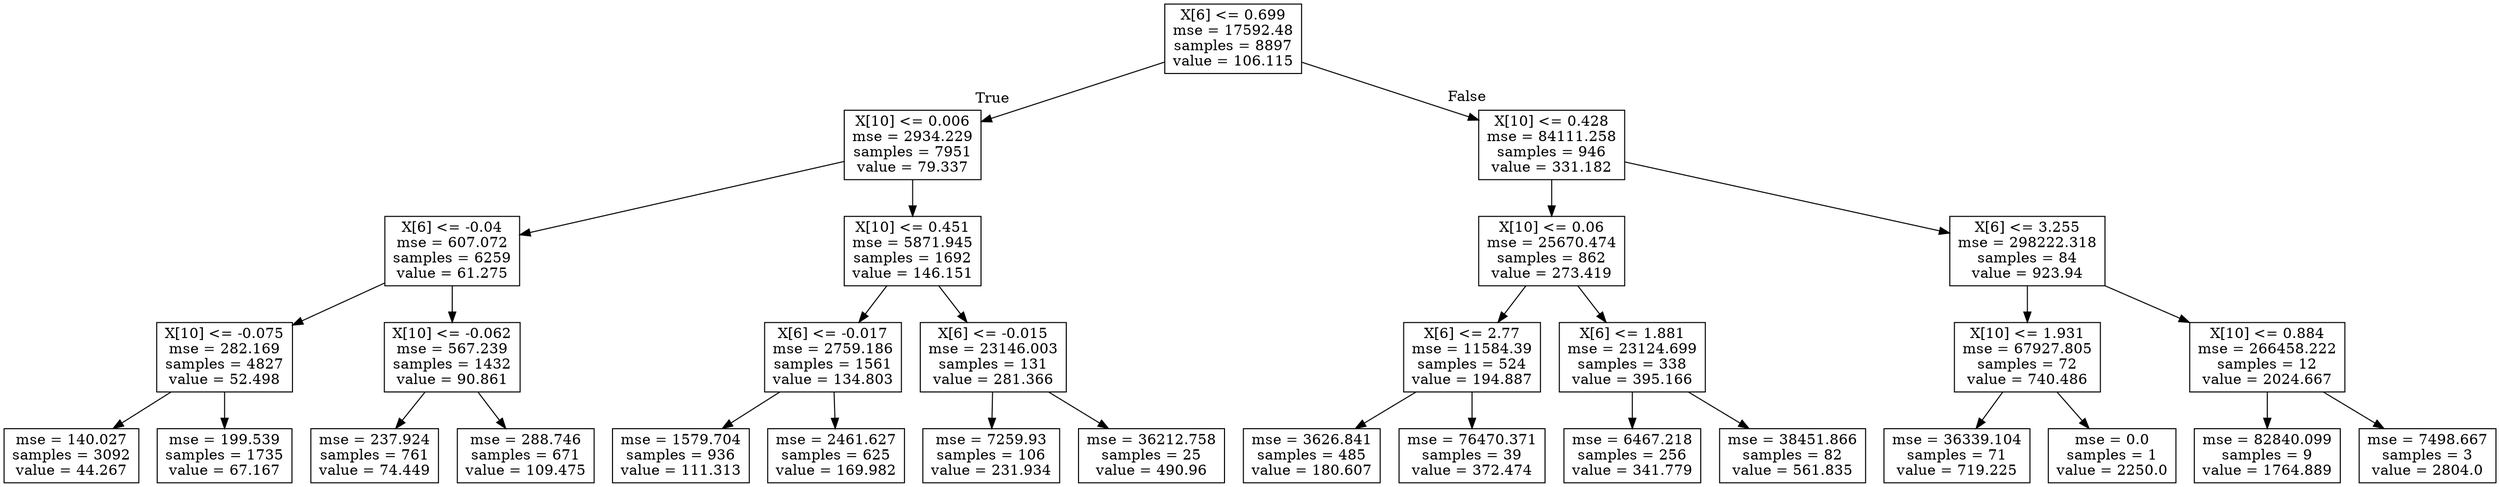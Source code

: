 digraph Tree {
node [shape=box] ;
0 [label="X[6] <= 0.699\nmse = 17592.48\nsamples = 8897\nvalue = 106.115"] ;
1 [label="X[10] <= 0.006\nmse = 2934.229\nsamples = 7951\nvalue = 79.337"] ;
0 -> 1 [labeldistance=2.5, labelangle=45, headlabel="True"] ;
2 [label="X[6] <= -0.04\nmse = 607.072\nsamples = 6259\nvalue = 61.275"] ;
1 -> 2 ;
3 [label="X[10] <= -0.075\nmse = 282.169\nsamples = 4827\nvalue = 52.498"] ;
2 -> 3 ;
4 [label="mse = 140.027\nsamples = 3092\nvalue = 44.267"] ;
3 -> 4 ;
5 [label="mse = 199.539\nsamples = 1735\nvalue = 67.167"] ;
3 -> 5 ;
6 [label="X[10] <= -0.062\nmse = 567.239\nsamples = 1432\nvalue = 90.861"] ;
2 -> 6 ;
7 [label="mse = 237.924\nsamples = 761\nvalue = 74.449"] ;
6 -> 7 ;
8 [label="mse = 288.746\nsamples = 671\nvalue = 109.475"] ;
6 -> 8 ;
9 [label="X[10] <= 0.451\nmse = 5871.945\nsamples = 1692\nvalue = 146.151"] ;
1 -> 9 ;
10 [label="X[6] <= -0.017\nmse = 2759.186\nsamples = 1561\nvalue = 134.803"] ;
9 -> 10 ;
11 [label="mse = 1579.704\nsamples = 936\nvalue = 111.313"] ;
10 -> 11 ;
12 [label="mse = 2461.627\nsamples = 625\nvalue = 169.982"] ;
10 -> 12 ;
13 [label="X[6] <= -0.015\nmse = 23146.003\nsamples = 131\nvalue = 281.366"] ;
9 -> 13 ;
14 [label="mse = 7259.93\nsamples = 106\nvalue = 231.934"] ;
13 -> 14 ;
15 [label="mse = 36212.758\nsamples = 25\nvalue = 490.96"] ;
13 -> 15 ;
16 [label="X[10] <= 0.428\nmse = 84111.258\nsamples = 946\nvalue = 331.182"] ;
0 -> 16 [labeldistance=2.5, labelangle=-45, headlabel="False"] ;
17 [label="X[10] <= 0.06\nmse = 25670.474\nsamples = 862\nvalue = 273.419"] ;
16 -> 17 ;
18 [label="X[6] <= 2.77\nmse = 11584.39\nsamples = 524\nvalue = 194.887"] ;
17 -> 18 ;
19 [label="mse = 3626.841\nsamples = 485\nvalue = 180.607"] ;
18 -> 19 ;
20 [label="mse = 76470.371\nsamples = 39\nvalue = 372.474"] ;
18 -> 20 ;
21 [label="X[6] <= 1.881\nmse = 23124.699\nsamples = 338\nvalue = 395.166"] ;
17 -> 21 ;
22 [label="mse = 6467.218\nsamples = 256\nvalue = 341.779"] ;
21 -> 22 ;
23 [label="mse = 38451.866\nsamples = 82\nvalue = 561.835"] ;
21 -> 23 ;
24 [label="X[6] <= 3.255\nmse = 298222.318\nsamples = 84\nvalue = 923.94"] ;
16 -> 24 ;
25 [label="X[10] <= 1.931\nmse = 67927.805\nsamples = 72\nvalue = 740.486"] ;
24 -> 25 ;
26 [label="mse = 36339.104\nsamples = 71\nvalue = 719.225"] ;
25 -> 26 ;
27 [label="mse = 0.0\nsamples = 1\nvalue = 2250.0"] ;
25 -> 27 ;
28 [label="X[10] <= 0.884\nmse = 266458.222\nsamples = 12\nvalue = 2024.667"] ;
24 -> 28 ;
29 [label="mse = 82840.099\nsamples = 9\nvalue = 1764.889"] ;
28 -> 29 ;
30 [label="mse = 7498.667\nsamples = 3\nvalue = 2804.0"] ;
28 -> 30 ;
}